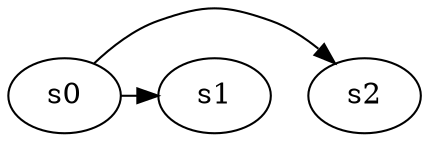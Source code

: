 digraph game_0202_branch_2_2 {
    s0 [name="s0", player=0];
    s1 [name="s1", player=1];
    s2 [name="s2", player=0];

    s0 -> s1 [constraint="time % 4 == 0 || time % 3 == 1"];
    s0 -> s2 [constraint="time == 6 || time == 8 || time == 9 || time == 14"];
}
